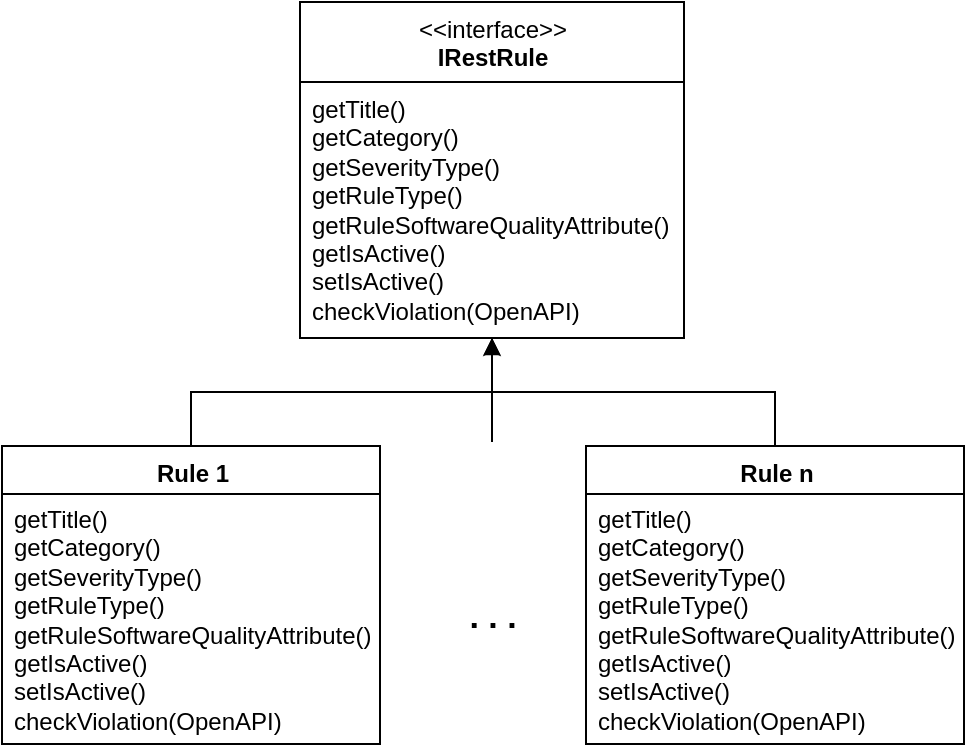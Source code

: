 <mxfile version="20.5.3" type="device"><diagram id="Mc5popAZfe1SwWMiDFRR" name="Seite-1"><mxGraphModel dx="1783" dy="675" grid="0" gridSize="10" guides="1" tooltips="1" connect="1" arrows="1" fold="1" page="0" pageScale="1" pageWidth="827" pageHeight="1169" math="0" shadow="0"><root><mxCell id="0"/><mxCell id="1" parent="0"/><mxCell id="3aueZbunToyfFDC4oL2M-20" style="edgeStyle=orthogonalEdgeStyle;rounded=0;orthogonalLoop=1;jettySize=auto;html=1;endArrow=none;endFill=0;" edge="1" parent="1" source="3aueZbunToyfFDC4oL2M-10"><mxGeometry relative="1" as="geometry"><mxPoint x="479" y="280" as="targetPoint"/></mxGeometry></mxCell><mxCell id="3aueZbunToyfFDC4oL2M-10" value="&amp;lt;&amp;lt;interface&amp;gt;&amp;gt;&lt;br&gt;&lt;b&gt;IRestRule&lt;/b&gt;" style="swimlane;fontStyle=0;align=center;verticalAlign=top;childLayout=stackLayout;horizontal=1;startSize=40;horizontalStack=0;resizeParent=1;resizeParentMax=0;resizeLast=0;collapsible=0;marginBottom=0;html=1;" vertex="1" parent="1"><mxGeometry x="383" y="60" width="192" height="168" as="geometry"/></mxCell><mxCell id="3aueZbunToyfFDC4oL2M-11" value="getTitle()&lt;br&gt;getCategory()&lt;br&gt;getSeverityType()&lt;br&gt;getRuleType()&lt;br&gt;getRuleSoftwareQualityAttribute()&lt;br&gt;getIsActive()&lt;br&gt;setIsActive()&lt;br&gt;checkViolation(OpenAPI)" style="text;html=1;strokeColor=none;fillColor=none;align=left;verticalAlign=middle;spacingLeft=4;spacingRight=4;overflow=hidden;rotatable=0;points=[[0,0.5],[1,0.5]];portConstraint=eastwest;" vertex="1" parent="3aueZbunToyfFDC4oL2M-10"><mxGeometry y="40" width="192" height="128" as="geometry"/></mxCell><mxCell id="3aueZbunToyfFDC4oL2M-18" style="edgeStyle=orthogonalEdgeStyle;rounded=0;orthogonalLoop=1;jettySize=auto;html=1;" edge="1" parent="1" source="3aueZbunToyfFDC4oL2M-12" target="3aueZbunToyfFDC4oL2M-10"><mxGeometry relative="1" as="geometry"/></mxCell><mxCell id="3aueZbunToyfFDC4oL2M-12" value="&lt;b&gt;Rule 1&lt;/b&gt;" style="swimlane;fontStyle=0;align=center;verticalAlign=top;childLayout=stackLayout;horizontal=1;startSize=24;horizontalStack=0;resizeParent=1;resizeParentMax=0;resizeLast=0;collapsible=0;marginBottom=0;html=1;" vertex="1" parent="1"><mxGeometry x="234" y="282" width="189" height="149" as="geometry"/></mxCell><mxCell id="3aueZbunToyfFDC4oL2M-13" value="getTitle()&lt;br&gt;getCategory()&lt;br&gt;getSeverityType()&lt;br&gt;getRuleType()&lt;br&gt;getRuleSoftwareQualityAttribute()&lt;br&gt;getIsActive()&lt;br&gt;setIsActive()&lt;br&gt;checkViolation(OpenAPI)" style="text;html=1;strokeColor=none;fillColor=none;align=left;verticalAlign=middle;spacingLeft=4;spacingRight=4;overflow=hidden;rotatable=0;points=[[0,0.5],[1,0.5]];portConstraint=eastwest;" vertex="1" parent="3aueZbunToyfFDC4oL2M-12"><mxGeometry y="24" width="189" height="125" as="geometry"/></mxCell><mxCell id="3aueZbunToyfFDC4oL2M-19" style="edgeStyle=orthogonalEdgeStyle;rounded=0;orthogonalLoop=1;jettySize=auto;html=1;endArrow=block;endFill=1;" edge="1" parent="1" source="3aueZbunToyfFDC4oL2M-16" target="3aueZbunToyfFDC4oL2M-10"><mxGeometry relative="1" as="geometry"/></mxCell><mxCell id="3aueZbunToyfFDC4oL2M-16" value="&lt;b&gt;Rule n&lt;/b&gt;" style="swimlane;fontStyle=0;align=center;verticalAlign=top;childLayout=stackLayout;horizontal=1;startSize=24;horizontalStack=0;resizeParent=1;resizeParentMax=0;resizeLast=0;collapsible=0;marginBottom=0;html=1;" vertex="1" parent="1"><mxGeometry x="526" y="282" width="189" height="149" as="geometry"/></mxCell><mxCell id="3aueZbunToyfFDC4oL2M-17" value="getTitle()&lt;br&gt;getCategory()&lt;br&gt;getSeverityType()&lt;br&gt;getRuleType()&lt;br&gt;getRuleSoftwareQualityAttribute()&lt;br&gt;getIsActive()&lt;br&gt;setIsActive()&lt;br&gt;checkViolation(OpenAPI)" style="text;html=1;strokeColor=none;fillColor=none;align=left;verticalAlign=middle;spacingLeft=4;spacingRight=4;overflow=hidden;rotatable=0;points=[[0,0.5],[1,0.5]];portConstraint=eastwest;" vertex="1" parent="3aueZbunToyfFDC4oL2M-16"><mxGeometry y="24" width="189" height="125" as="geometry"/></mxCell><mxCell id="3aueZbunToyfFDC4oL2M-21" value="&lt;font size=&quot;1&quot; style=&quot;&quot;&gt;&lt;b style=&quot;font-size: 17px;&quot;&gt;. . .&lt;/b&gt;&lt;/font&gt;" style="text;html=1;align=center;verticalAlign=middle;resizable=0;points=[];autosize=1;strokeColor=none;fillColor=none;" vertex="1" parent="1"><mxGeometry x="458" y="352" width="42" height="32" as="geometry"/></mxCell></root></mxGraphModel></diagram></mxfile>